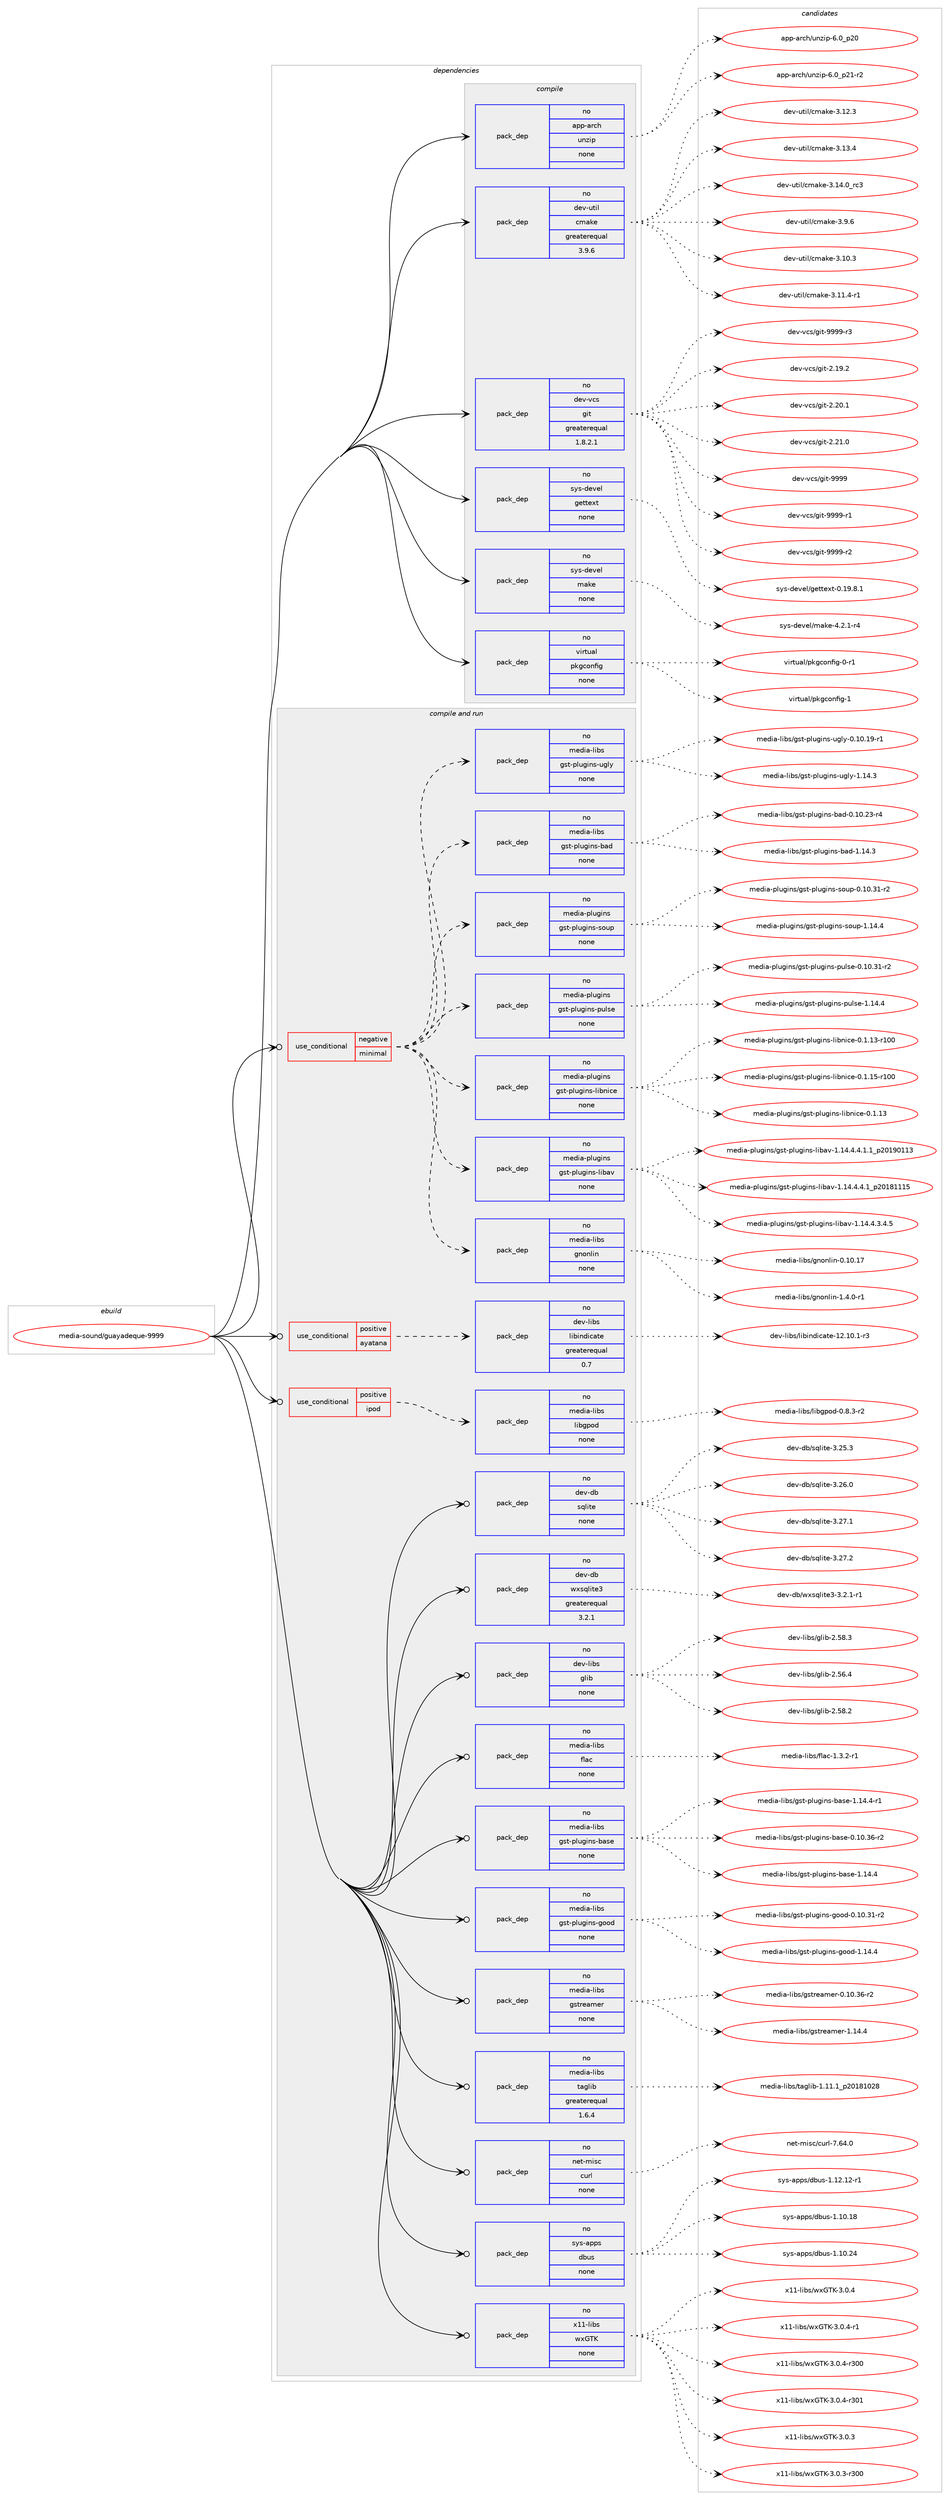 digraph prolog {

# *************
# Graph options
# *************

newrank=true;
concentrate=true;
compound=true;
graph [rankdir=LR,fontname=Helvetica,fontsize=10,ranksep=1.5];#, ranksep=2.5, nodesep=0.2];
edge  [arrowhead=vee];
node  [fontname=Helvetica,fontsize=10];

# **********
# The ebuild
# **********

subgraph cluster_leftcol {
color=gray;
rank=same;
label=<<i>ebuild</i>>;
id [label="media-sound/guayadeque-9999", color=red, width=4, href="../media-sound/guayadeque-9999.svg"];
}

# ****************
# The dependencies
# ****************

subgraph cluster_midcol {
color=gray;
label=<<i>dependencies</i>>;
subgraph cluster_compile {
fillcolor="#eeeeee";
style=filled;
label=<<i>compile</i>>;
subgraph pack1162997 {
dependency1626532 [label=<<TABLE BORDER="0" CELLBORDER="1" CELLSPACING="0" CELLPADDING="4" WIDTH="220"><TR><TD ROWSPAN="6" CELLPADDING="30">pack_dep</TD></TR><TR><TD WIDTH="110">no</TD></TR><TR><TD>app-arch</TD></TR><TR><TD>unzip</TD></TR><TR><TD>none</TD></TR><TR><TD></TD></TR></TABLE>>, shape=none, color=blue];
}
id:e -> dependency1626532:w [weight=20,style="solid",arrowhead="vee"];
subgraph pack1162998 {
dependency1626533 [label=<<TABLE BORDER="0" CELLBORDER="1" CELLSPACING="0" CELLPADDING="4" WIDTH="220"><TR><TD ROWSPAN="6" CELLPADDING="30">pack_dep</TD></TR><TR><TD WIDTH="110">no</TD></TR><TR><TD>dev-util</TD></TR><TR><TD>cmake</TD></TR><TR><TD>greaterequal</TD></TR><TR><TD>3.9.6</TD></TR></TABLE>>, shape=none, color=blue];
}
id:e -> dependency1626533:w [weight=20,style="solid",arrowhead="vee"];
subgraph pack1162999 {
dependency1626534 [label=<<TABLE BORDER="0" CELLBORDER="1" CELLSPACING="0" CELLPADDING="4" WIDTH="220"><TR><TD ROWSPAN="6" CELLPADDING="30">pack_dep</TD></TR><TR><TD WIDTH="110">no</TD></TR><TR><TD>dev-vcs</TD></TR><TR><TD>git</TD></TR><TR><TD>greaterequal</TD></TR><TR><TD>1.8.2.1</TD></TR></TABLE>>, shape=none, color=blue];
}
id:e -> dependency1626534:w [weight=20,style="solid",arrowhead="vee"];
subgraph pack1163000 {
dependency1626535 [label=<<TABLE BORDER="0" CELLBORDER="1" CELLSPACING="0" CELLPADDING="4" WIDTH="220"><TR><TD ROWSPAN="6" CELLPADDING="30">pack_dep</TD></TR><TR><TD WIDTH="110">no</TD></TR><TR><TD>sys-devel</TD></TR><TR><TD>gettext</TD></TR><TR><TD>none</TD></TR><TR><TD></TD></TR></TABLE>>, shape=none, color=blue];
}
id:e -> dependency1626535:w [weight=20,style="solid",arrowhead="vee"];
subgraph pack1163001 {
dependency1626536 [label=<<TABLE BORDER="0" CELLBORDER="1" CELLSPACING="0" CELLPADDING="4" WIDTH="220"><TR><TD ROWSPAN="6" CELLPADDING="30">pack_dep</TD></TR><TR><TD WIDTH="110">no</TD></TR><TR><TD>sys-devel</TD></TR><TR><TD>make</TD></TR><TR><TD>none</TD></TR><TR><TD></TD></TR></TABLE>>, shape=none, color=blue];
}
id:e -> dependency1626536:w [weight=20,style="solid",arrowhead="vee"];
subgraph pack1163002 {
dependency1626537 [label=<<TABLE BORDER="0" CELLBORDER="1" CELLSPACING="0" CELLPADDING="4" WIDTH="220"><TR><TD ROWSPAN="6" CELLPADDING="30">pack_dep</TD></TR><TR><TD WIDTH="110">no</TD></TR><TR><TD>virtual</TD></TR><TR><TD>pkgconfig</TD></TR><TR><TD>none</TD></TR><TR><TD></TD></TR></TABLE>>, shape=none, color=blue];
}
id:e -> dependency1626537:w [weight=20,style="solid",arrowhead="vee"];
}
subgraph cluster_compileandrun {
fillcolor="#eeeeee";
style=filled;
label=<<i>compile and run</i>>;
subgraph cond437277 {
dependency1626538 [label=<<TABLE BORDER="0" CELLBORDER="1" CELLSPACING="0" CELLPADDING="4"><TR><TD ROWSPAN="3" CELLPADDING="10">use_conditional</TD></TR><TR><TD>negative</TD></TR><TR><TD>minimal</TD></TR></TABLE>>, shape=none, color=red];
subgraph pack1163003 {
dependency1626539 [label=<<TABLE BORDER="0" CELLBORDER="1" CELLSPACING="0" CELLPADDING="4" WIDTH="220"><TR><TD ROWSPAN="6" CELLPADDING="30">pack_dep</TD></TR><TR><TD WIDTH="110">no</TD></TR><TR><TD>media-libs</TD></TR><TR><TD>gnonlin</TD></TR><TR><TD>none</TD></TR><TR><TD></TD></TR></TABLE>>, shape=none, color=blue];
}
dependency1626538:e -> dependency1626539:w [weight=20,style="dashed",arrowhead="vee"];
subgraph pack1163004 {
dependency1626540 [label=<<TABLE BORDER="0" CELLBORDER="1" CELLSPACING="0" CELLPADDING="4" WIDTH="220"><TR><TD ROWSPAN="6" CELLPADDING="30">pack_dep</TD></TR><TR><TD WIDTH="110">no</TD></TR><TR><TD>media-plugins</TD></TR><TR><TD>gst-plugins-libav</TD></TR><TR><TD>none</TD></TR><TR><TD></TD></TR></TABLE>>, shape=none, color=blue];
}
dependency1626538:e -> dependency1626540:w [weight=20,style="dashed",arrowhead="vee"];
subgraph pack1163005 {
dependency1626541 [label=<<TABLE BORDER="0" CELLBORDER="1" CELLSPACING="0" CELLPADDING="4" WIDTH="220"><TR><TD ROWSPAN="6" CELLPADDING="30">pack_dep</TD></TR><TR><TD WIDTH="110">no</TD></TR><TR><TD>media-plugins</TD></TR><TR><TD>gst-plugins-libnice</TD></TR><TR><TD>none</TD></TR><TR><TD></TD></TR></TABLE>>, shape=none, color=blue];
}
dependency1626538:e -> dependency1626541:w [weight=20,style="dashed",arrowhead="vee"];
subgraph pack1163006 {
dependency1626542 [label=<<TABLE BORDER="0" CELLBORDER="1" CELLSPACING="0" CELLPADDING="4" WIDTH="220"><TR><TD ROWSPAN="6" CELLPADDING="30">pack_dep</TD></TR><TR><TD WIDTH="110">no</TD></TR><TR><TD>media-plugins</TD></TR><TR><TD>gst-plugins-pulse</TD></TR><TR><TD>none</TD></TR><TR><TD></TD></TR></TABLE>>, shape=none, color=blue];
}
dependency1626538:e -> dependency1626542:w [weight=20,style="dashed",arrowhead="vee"];
subgraph pack1163007 {
dependency1626543 [label=<<TABLE BORDER="0" CELLBORDER="1" CELLSPACING="0" CELLPADDING="4" WIDTH="220"><TR><TD ROWSPAN="6" CELLPADDING="30">pack_dep</TD></TR><TR><TD WIDTH="110">no</TD></TR><TR><TD>media-plugins</TD></TR><TR><TD>gst-plugins-soup</TD></TR><TR><TD>none</TD></TR><TR><TD></TD></TR></TABLE>>, shape=none, color=blue];
}
dependency1626538:e -> dependency1626543:w [weight=20,style="dashed",arrowhead="vee"];
subgraph pack1163008 {
dependency1626544 [label=<<TABLE BORDER="0" CELLBORDER="1" CELLSPACING="0" CELLPADDING="4" WIDTH="220"><TR><TD ROWSPAN="6" CELLPADDING="30">pack_dep</TD></TR><TR><TD WIDTH="110">no</TD></TR><TR><TD>media-libs</TD></TR><TR><TD>gst-plugins-bad</TD></TR><TR><TD>none</TD></TR><TR><TD></TD></TR></TABLE>>, shape=none, color=blue];
}
dependency1626538:e -> dependency1626544:w [weight=20,style="dashed",arrowhead="vee"];
subgraph pack1163009 {
dependency1626545 [label=<<TABLE BORDER="0" CELLBORDER="1" CELLSPACING="0" CELLPADDING="4" WIDTH="220"><TR><TD ROWSPAN="6" CELLPADDING="30">pack_dep</TD></TR><TR><TD WIDTH="110">no</TD></TR><TR><TD>media-libs</TD></TR><TR><TD>gst-plugins-ugly</TD></TR><TR><TD>none</TD></TR><TR><TD></TD></TR></TABLE>>, shape=none, color=blue];
}
dependency1626538:e -> dependency1626545:w [weight=20,style="dashed",arrowhead="vee"];
}
id:e -> dependency1626538:w [weight=20,style="solid",arrowhead="odotvee"];
subgraph cond437278 {
dependency1626546 [label=<<TABLE BORDER="0" CELLBORDER="1" CELLSPACING="0" CELLPADDING="4"><TR><TD ROWSPAN="3" CELLPADDING="10">use_conditional</TD></TR><TR><TD>positive</TD></TR><TR><TD>ayatana</TD></TR></TABLE>>, shape=none, color=red];
subgraph pack1163010 {
dependency1626547 [label=<<TABLE BORDER="0" CELLBORDER="1" CELLSPACING="0" CELLPADDING="4" WIDTH="220"><TR><TD ROWSPAN="6" CELLPADDING="30">pack_dep</TD></TR><TR><TD WIDTH="110">no</TD></TR><TR><TD>dev-libs</TD></TR><TR><TD>libindicate</TD></TR><TR><TD>greaterequal</TD></TR><TR><TD>0.7</TD></TR></TABLE>>, shape=none, color=blue];
}
dependency1626546:e -> dependency1626547:w [weight=20,style="dashed",arrowhead="vee"];
}
id:e -> dependency1626546:w [weight=20,style="solid",arrowhead="odotvee"];
subgraph cond437279 {
dependency1626548 [label=<<TABLE BORDER="0" CELLBORDER="1" CELLSPACING="0" CELLPADDING="4"><TR><TD ROWSPAN="3" CELLPADDING="10">use_conditional</TD></TR><TR><TD>positive</TD></TR><TR><TD>ipod</TD></TR></TABLE>>, shape=none, color=red];
subgraph pack1163011 {
dependency1626549 [label=<<TABLE BORDER="0" CELLBORDER="1" CELLSPACING="0" CELLPADDING="4" WIDTH="220"><TR><TD ROWSPAN="6" CELLPADDING="30">pack_dep</TD></TR><TR><TD WIDTH="110">no</TD></TR><TR><TD>media-libs</TD></TR><TR><TD>libgpod</TD></TR><TR><TD>none</TD></TR><TR><TD></TD></TR></TABLE>>, shape=none, color=blue];
}
dependency1626548:e -> dependency1626549:w [weight=20,style="dashed",arrowhead="vee"];
}
id:e -> dependency1626548:w [weight=20,style="solid",arrowhead="odotvee"];
subgraph pack1163012 {
dependency1626550 [label=<<TABLE BORDER="0" CELLBORDER="1" CELLSPACING="0" CELLPADDING="4" WIDTH="220"><TR><TD ROWSPAN="6" CELLPADDING="30">pack_dep</TD></TR><TR><TD WIDTH="110">no</TD></TR><TR><TD>dev-db</TD></TR><TR><TD>sqlite</TD></TR><TR><TD>none</TD></TR><TR><TD></TD></TR></TABLE>>, shape=none, color=blue];
}
id:e -> dependency1626550:w [weight=20,style="solid",arrowhead="odotvee"];
subgraph pack1163013 {
dependency1626551 [label=<<TABLE BORDER="0" CELLBORDER="1" CELLSPACING="0" CELLPADDING="4" WIDTH="220"><TR><TD ROWSPAN="6" CELLPADDING="30">pack_dep</TD></TR><TR><TD WIDTH="110">no</TD></TR><TR><TD>dev-db</TD></TR><TR><TD>wxsqlite3</TD></TR><TR><TD>greaterequal</TD></TR><TR><TD>3.2.1</TD></TR></TABLE>>, shape=none, color=blue];
}
id:e -> dependency1626551:w [weight=20,style="solid",arrowhead="odotvee"];
subgraph pack1163014 {
dependency1626552 [label=<<TABLE BORDER="0" CELLBORDER="1" CELLSPACING="0" CELLPADDING="4" WIDTH="220"><TR><TD ROWSPAN="6" CELLPADDING="30">pack_dep</TD></TR><TR><TD WIDTH="110">no</TD></TR><TR><TD>dev-libs</TD></TR><TR><TD>glib</TD></TR><TR><TD>none</TD></TR><TR><TD></TD></TR></TABLE>>, shape=none, color=blue];
}
id:e -> dependency1626552:w [weight=20,style="solid",arrowhead="odotvee"];
subgraph pack1163015 {
dependency1626553 [label=<<TABLE BORDER="0" CELLBORDER="1" CELLSPACING="0" CELLPADDING="4" WIDTH="220"><TR><TD ROWSPAN="6" CELLPADDING="30">pack_dep</TD></TR><TR><TD WIDTH="110">no</TD></TR><TR><TD>media-libs</TD></TR><TR><TD>flac</TD></TR><TR><TD>none</TD></TR><TR><TD></TD></TR></TABLE>>, shape=none, color=blue];
}
id:e -> dependency1626553:w [weight=20,style="solid",arrowhead="odotvee"];
subgraph pack1163016 {
dependency1626554 [label=<<TABLE BORDER="0" CELLBORDER="1" CELLSPACING="0" CELLPADDING="4" WIDTH="220"><TR><TD ROWSPAN="6" CELLPADDING="30">pack_dep</TD></TR><TR><TD WIDTH="110">no</TD></TR><TR><TD>media-libs</TD></TR><TR><TD>gst-plugins-base</TD></TR><TR><TD>none</TD></TR><TR><TD></TD></TR></TABLE>>, shape=none, color=blue];
}
id:e -> dependency1626554:w [weight=20,style="solid",arrowhead="odotvee"];
subgraph pack1163017 {
dependency1626555 [label=<<TABLE BORDER="0" CELLBORDER="1" CELLSPACING="0" CELLPADDING="4" WIDTH="220"><TR><TD ROWSPAN="6" CELLPADDING="30">pack_dep</TD></TR><TR><TD WIDTH="110">no</TD></TR><TR><TD>media-libs</TD></TR><TR><TD>gst-plugins-good</TD></TR><TR><TD>none</TD></TR><TR><TD></TD></TR></TABLE>>, shape=none, color=blue];
}
id:e -> dependency1626555:w [weight=20,style="solid",arrowhead="odotvee"];
subgraph pack1163018 {
dependency1626556 [label=<<TABLE BORDER="0" CELLBORDER="1" CELLSPACING="0" CELLPADDING="4" WIDTH="220"><TR><TD ROWSPAN="6" CELLPADDING="30">pack_dep</TD></TR><TR><TD WIDTH="110">no</TD></TR><TR><TD>media-libs</TD></TR><TR><TD>gstreamer</TD></TR><TR><TD>none</TD></TR><TR><TD></TD></TR></TABLE>>, shape=none, color=blue];
}
id:e -> dependency1626556:w [weight=20,style="solid",arrowhead="odotvee"];
subgraph pack1163019 {
dependency1626557 [label=<<TABLE BORDER="0" CELLBORDER="1" CELLSPACING="0" CELLPADDING="4" WIDTH="220"><TR><TD ROWSPAN="6" CELLPADDING="30">pack_dep</TD></TR><TR><TD WIDTH="110">no</TD></TR><TR><TD>media-libs</TD></TR><TR><TD>taglib</TD></TR><TR><TD>greaterequal</TD></TR><TR><TD>1.6.4</TD></TR></TABLE>>, shape=none, color=blue];
}
id:e -> dependency1626557:w [weight=20,style="solid",arrowhead="odotvee"];
subgraph pack1163020 {
dependency1626558 [label=<<TABLE BORDER="0" CELLBORDER="1" CELLSPACING="0" CELLPADDING="4" WIDTH="220"><TR><TD ROWSPAN="6" CELLPADDING="30">pack_dep</TD></TR><TR><TD WIDTH="110">no</TD></TR><TR><TD>net-misc</TD></TR><TR><TD>curl</TD></TR><TR><TD>none</TD></TR><TR><TD></TD></TR></TABLE>>, shape=none, color=blue];
}
id:e -> dependency1626558:w [weight=20,style="solid",arrowhead="odotvee"];
subgraph pack1163021 {
dependency1626559 [label=<<TABLE BORDER="0" CELLBORDER="1" CELLSPACING="0" CELLPADDING="4" WIDTH="220"><TR><TD ROWSPAN="6" CELLPADDING="30">pack_dep</TD></TR><TR><TD WIDTH="110">no</TD></TR><TR><TD>sys-apps</TD></TR><TR><TD>dbus</TD></TR><TR><TD>none</TD></TR><TR><TD></TD></TR></TABLE>>, shape=none, color=blue];
}
id:e -> dependency1626559:w [weight=20,style="solid",arrowhead="odotvee"];
subgraph pack1163022 {
dependency1626560 [label=<<TABLE BORDER="0" CELLBORDER="1" CELLSPACING="0" CELLPADDING="4" WIDTH="220"><TR><TD ROWSPAN="6" CELLPADDING="30">pack_dep</TD></TR><TR><TD WIDTH="110">no</TD></TR><TR><TD>x11-libs</TD></TR><TR><TD>wxGTK</TD></TR><TR><TD>none</TD></TR><TR><TD></TD></TR></TABLE>>, shape=none, color=blue];
}
id:e -> dependency1626560:w [weight=20,style="solid",arrowhead="odotvee"];
}
subgraph cluster_run {
fillcolor="#eeeeee";
style=filled;
label=<<i>run</i>>;
}
}

# **************
# The candidates
# **************

subgraph cluster_choices {
rank=same;
color=gray;
label=<<i>candidates</i>>;

subgraph choice1162997 {
color=black;
nodesep=1;
choice971121124597114991044711711012210511245544648951125048 [label="app-arch/unzip-6.0_p20", color=red, width=4,href="../app-arch/unzip-6.0_p20.svg"];
choice9711211245971149910447117110122105112455446489511250494511450 [label="app-arch/unzip-6.0_p21-r2", color=red, width=4,href="../app-arch/unzip-6.0_p21-r2.svg"];
dependency1626532:e -> choice971121124597114991044711711012210511245544648951125048:w [style=dotted,weight="100"];
dependency1626532:e -> choice9711211245971149910447117110122105112455446489511250494511450:w [style=dotted,weight="100"];
}
subgraph choice1162998 {
color=black;
nodesep=1;
choice1001011184511711610510847991099710710145514649484651 [label="dev-util/cmake-3.10.3", color=red, width=4,href="../dev-util/cmake-3.10.3.svg"];
choice10010111845117116105108479910997107101455146494946524511449 [label="dev-util/cmake-3.11.4-r1", color=red, width=4,href="../dev-util/cmake-3.11.4-r1.svg"];
choice1001011184511711610510847991099710710145514649504651 [label="dev-util/cmake-3.12.3", color=red, width=4,href="../dev-util/cmake-3.12.3.svg"];
choice1001011184511711610510847991099710710145514649514652 [label="dev-util/cmake-3.13.4", color=red, width=4,href="../dev-util/cmake-3.13.4.svg"];
choice1001011184511711610510847991099710710145514649524648951149951 [label="dev-util/cmake-3.14.0_rc3", color=red, width=4,href="../dev-util/cmake-3.14.0_rc3.svg"];
choice10010111845117116105108479910997107101455146574654 [label="dev-util/cmake-3.9.6", color=red, width=4,href="../dev-util/cmake-3.9.6.svg"];
dependency1626533:e -> choice1001011184511711610510847991099710710145514649484651:w [style=dotted,weight="100"];
dependency1626533:e -> choice10010111845117116105108479910997107101455146494946524511449:w [style=dotted,weight="100"];
dependency1626533:e -> choice1001011184511711610510847991099710710145514649504651:w [style=dotted,weight="100"];
dependency1626533:e -> choice1001011184511711610510847991099710710145514649514652:w [style=dotted,weight="100"];
dependency1626533:e -> choice1001011184511711610510847991099710710145514649524648951149951:w [style=dotted,weight="100"];
dependency1626533:e -> choice10010111845117116105108479910997107101455146574654:w [style=dotted,weight="100"];
}
subgraph choice1162999 {
color=black;
nodesep=1;
choice10010111845118991154710310511645504649574650 [label="dev-vcs/git-2.19.2", color=red, width=4,href="../dev-vcs/git-2.19.2.svg"];
choice10010111845118991154710310511645504650484649 [label="dev-vcs/git-2.20.1", color=red, width=4,href="../dev-vcs/git-2.20.1.svg"];
choice10010111845118991154710310511645504650494648 [label="dev-vcs/git-2.21.0", color=red, width=4,href="../dev-vcs/git-2.21.0.svg"];
choice1001011184511899115471031051164557575757 [label="dev-vcs/git-9999", color=red, width=4,href="../dev-vcs/git-9999.svg"];
choice10010111845118991154710310511645575757574511449 [label="dev-vcs/git-9999-r1", color=red, width=4,href="../dev-vcs/git-9999-r1.svg"];
choice10010111845118991154710310511645575757574511450 [label="dev-vcs/git-9999-r2", color=red, width=4,href="../dev-vcs/git-9999-r2.svg"];
choice10010111845118991154710310511645575757574511451 [label="dev-vcs/git-9999-r3", color=red, width=4,href="../dev-vcs/git-9999-r3.svg"];
dependency1626534:e -> choice10010111845118991154710310511645504649574650:w [style=dotted,weight="100"];
dependency1626534:e -> choice10010111845118991154710310511645504650484649:w [style=dotted,weight="100"];
dependency1626534:e -> choice10010111845118991154710310511645504650494648:w [style=dotted,weight="100"];
dependency1626534:e -> choice1001011184511899115471031051164557575757:w [style=dotted,weight="100"];
dependency1626534:e -> choice10010111845118991154710310511645575757574511449:w [style=dotted,weight="100"];
dependency1626534:e -> choice10010111845118991154710310511645575757574511450:w [style=dotted,weight="100"];
dependency1626534:e -> choice10010111845118991154710310511645575757574511451:w [style=dotted,weight="100"];
}
subgraph choice1163000 {
color=black;
nodesep=1;
choice1151211154510010111810110847103101116116101120116454846495746564649 [label="sys-devel/gettext-0.19.8.1", color=red, width=4,href="../sys-devel/gettext-0.19.8.1.svg"];
dependency1626535:e -> choice1151211154510010111810110847103101116116101120116454846495746564649:w [style=dotted,weight="100"];
}
subgraph choice1163001 {
color=black;
nodesep=1;
choice1151211154510010111810110847109971071014552465046494511452 [label="sys-devel/make-4.2.1-r4", color=red, width=4,href="../sys-devel/make-4.2.1-r4.svg"];
dependency1626536:e -> choice1151211154510010111810110847109971071014552465046494511452:w [style=dotted,weight="100"];
}
subgraph choice1163002 {
color=black;
nodesep=1;
choice11810511411611797108471121071039911111010210510345484511449 [label="virtual/pkgconfig-0-r1", color=red, width=4,href="../virtual/pkgconfig-0-r1.svg"];
choice1181051141161179710847112107103991111101021051034549 [label="virtual/pkgconfig-1", color=red, width=4,href="../virtual/pkgconfig-1.svg"];
dependency1626537:e -> choice11810511411611797108471121071039911111010210510345484511449:w [style=dotted,weight="100"];
dependency1626537:e -> choice1181051141161179710847112107103991111101021051034549:w [style=dotted,weight="100"];
}
subgraph choice1163003 {
color=black;
nodesep=1;
choice109101100105974510810598115471031101111101081051104548464948464955 [label="media-libs/gnonlin-0.10.17", color=red, width=4,href="../media-libs/gnonlin-0.10.17.svg"];
choice109101100105974510810598115471031101111101081051104549465246484511449 [label="media-libs/gnonlin-1.4.0-r1", color=red, width=4,href="../media-libs/gnonlin-1.4.0-r1.svg"];
dependency1626539:e -> choice109101100105974510810598115471031101111101081051104548464948464955:w [style=dotted,weight="100"];
dependency1626539:e -> choice109101100105974510810598115471031101111101081051104549465246484511449:w [style=dotted,weight="100"];
}
subgraph choice1163004 {
color=black;
nodesep=1;
choice1091011001059745112108117103105110115471031151164511210811710310511011545108105989711845494649524652465146524653 [label="media-plugins/gst-plugins-libav-1.14.4.3.4.5", color=red, width=4,href="../media-plugins/gst-plugins-libav-1.14.4.3.4.5.svg"];
choice1091011001059745112108117103105110115471031151164511210811710310511011545108105989711845494649524652465246494649951125048495748494951 [label="media-plugins/gst-plugins-libav-1.14.4.4.1.1_p20190113", color=red, width=4,href="../media-plugins/gst-plugins-libav-1.14.4.4.1.1_p20190113.svg"];
choice109101100105974511210811710310511011547103115116451121081171031051101154510810598971184549464952465246524649951125048495649494953 [label="media-plugins/gst-plugins-libav-1.14.4.4.1_p20181115", color=red, width=4,href="../media-plugins/gst-plugins-libav-1.14.4.4.1_p20181115.svg"];
dependency1626540:e -> choice1091011001059745112108117103105110115471031151164511210811710310511011545108105989711845494649524652465146524653:w [style=dotted,weight="100"];
dependency1626540:e -> choice1091011001059745112108117103105110115471031151164511210811710310511011545108105989711845494649524652465246494649951125048495748494951:w [style=dotted,weight="100"];
dependency1626540:e -> choice109101100105974511210811710310511011547103115116451121081171031051101154510810598971184549464952465246524649951125048495649494953:w [style=dotted,weight="100"];
}
subgraph choice1163005 {
color=black;
nodesep=1;
choice1091011001059745112108117103105110115471031151164511210811710310511011545108105981101059910145484649464951 [label="media-plugins/gst-plugins-libnice-0.1.13", color=red, width=4,href="../media-plugins/gst-plugins-libnice-0.1.13.svg"];
choice109101100105974511210811710310511011547103115116451121081171031051101154510810598110105991014548464946495145114494848 [label="media-plugins/gst-plugins-libnice-0.1.13-r100", color=red, width=4,href="../media-plugins/gst-plugins-libnice-0.1.13-r100.svg"];
choice109101100105974511210811710310511011547103115116451121081171031051101154510810598110105991014548464946495345114494848 [label="media-plugins/gst-plugins-libnice-0.1.15-r100", color=red, width=4,href="../media-plugins/gst-plugins-libnice-0.1.15-r100.svg"];
dependency1626541:e -> choice1091011001059745112108117103105110115471031151164511210811710310511011545108105981101059910145484649464951:w [style=dotted,weight="100"];
dependency1626541:e -> choice109101100105974511210811710310511011547103115116451121081171031051101154510810598110105991014548464946495145114494848:w [style=dotted,weight="100"];
dependency1626541:e -> choice109101100105974511210811710310511011547103115116451121081171031051101154510810598110105991014548464946495345114494848:w [style=dotted,weight="100"];
}
subgraph choice1163006 {
color=black;
nodesep=1;
choice109101100105974511210811710310511011547103115116451121081171031051101154511211710811510145484649484651494511450 [label="media-plugins/gst-plugins-pulse-0.10.31-r2", color=red, width=4,href="../media-plugins/gst-plugins-pulse-0.10.31-r2.svg"];
choice109101100105974511210811710310511011547103115116451121081171031051101154511211710811510145494649524652 [label="media-plugins/gst-plugins-pulse-1.14.4", color=red, width=4,href="../media-plugins/gst-plugins-pulse-1.14.4.svg"];
dependency1626542:e -> choice109101100105974511210811710310511011547103115116451121081171031051101154511211710811510145484649484651494511450:w [style=dotted,weight="100"];
dependency1626542:e -> choice109101100105974511210811710310511011547103115116451121081171031051101154511211710811510145494649524652:w [style=dotted,weight="100"];
}
subgraph choice1163007 {
color=black;
nodesep=1;
choice109101100105974511210811710310511011547103115116451121081171031051101154511511111711245484649484651494511450 [label="media-plugins/gst-plugins-soup-0.10.31-r2", color=red, width=4,href="../media-plugins/gst-plugins-soup-0.10.31-r2.svg"];
choice109101100105974511210811710310511011547103115116451121081171031051101154511511111711245494649524652 [label="media-plugins/gst-plugins-soup-1.14.4", color=red, width=4,href="../media-plugins/gst-plugins-soup-1.14.4.svg"];
dependency1626543:e -> choice109101100105974511210811710310511011547103115116451121081171031051101154511511111711245484649484651494511450:w [style=dotted,weight="100"];
dependency1626543:e -> choice109101100105974511210811710310511011547103115116451121081171031051101154511511111711245494649524652:w [style=dotted,weight="100"];
}
subgraph choice1163008 {
color=black;
nodesep=1;
choice109101100105974510810598115471031151164511210811710310511011545989710045484649484650514511452 [label="media-libs/gst-plugins-bad-0.10.23-r4", color=red, width=4,href="../media-libs/gst-plugins-bad-0.10.23-r4.svg"];
choice109101100105974510810598115471031151164511210811710310511011545989710045494649524651 [label="media-libs/gst-plugins-bad-1.14.3", color=red, width=4,href="../media-libs/gst-plugins-bad-1.14.3.svg"];
dependency1626544:e -> choice109101100105974510810598115471031151164511210811710310511011545989710045484649484650514511452:w [style=dotted,weight="100"];
dependency1626544:e -> choice109101100105974510810598115471031151164511210811710310511011545989710045494649524651:w [style=dotted,weight="100"];
}
subgraph choice1163009 {
color=black;
nodesep=1;
choice10910110010597451081059811547103115116451121081171031051101154511710310812145484649484649574511449 [label="media-libs/gst-plugins-ugly-0.10.19-r1", color=red, width=4,href="../media-libs/gst-plugins-ugly-0.10.19-r1.svg"];
choice10910110010597451081059811547103115116451121081171031051101154511710310812145494649524651 [label="media-libs/gst-plugins-ugly-1.14.3", color=red, width=4,href="../media-libs/gst-plugins-ugly-1.14.3.svg"];
dependency1626545:e -> choice10910110010597451081059811547103115116451121081171031051101154511710310812145484649484649574511449:w [style=dotted,weight="100"];
dependency1626545:e -> choice10910110010597451081059811547103115116451121081171031051101154511710310812145494649524651:w [style=dotted,weight="100"];
}
subgraph choice1163010 {
color=black;
nodesep=1;
choice10010111845108105981154710810598105110100105999711610145495046494846494511451 [label="dev-libs/libindicate-12.10.1-r3", color=red, width=4,href="../dev-libs/libindicate-12.10.1-r3.svg"];
dependency1626547:e -> choice10010111845108105981154710810598105110100105999711610145495046494846494511451:w [style=dotted,weight="100"];
}
subgraph choice1163011 {
color=black;
nodesep=1;
choice10910110010597451081059811547108105981031121111004548465646514511450 [label="media-libs/libgpod-0.8.3-r2", color=red, width=4,href="../media-libs/libgpod-0.8.3-r2.svg"];
dependency1626549:e -> choice10910110010597451081059811547108105981031121111004548465646514511450:w [style=dotted,weight="100"];
}
subgraph choice1163012 {
color=black;
nodesep=1;
choice10010111845100984711511310810511610145514650534651 [label="dev-db/sqlite-3.25.3", color=red, width=4,href="../dev-db/sqlite-3.25.3.svg"];
choice10010111845100984711511310810511610145514650544648 [label="dev-db/sqlite-3.26.0", color=red, width=4,href="../dev-db/sqlite-3.26.0.svg"];
choice10010111845100984711511310810511610145514650554649 [label="dev-db/sqlite-3.27.1", color=red, width=4,href="../dev-db/sqlite-3.27.1.svg"];
choice10010111845100984711511310810511610145514650554650 [label="dev-db/sqlite-3.27.2", color=red, width=4,href="../dev-db/sqlite-3.27.2.svg"];
dependency1626550:e -> choice10010111845100984711511310810511610145514650534651:w [style=dotted,weight="100"];
dependency1626550:e -> choice10010111845100984711511310810511610145514650544648:w [style=dotted,weight="100"];
dependency1626550:e -> choice10010111845100984711511310810511610145514650554649:w [style=dotted,weight="100"];
dependency1626550:e -> choice10010111845100984711511310810511610145514650554650:w [style=dotted,weight="100"];
}
subgraph choice1163013 {
color=black;
nodesep=1;
choice100101118451009847119120115113108105116101514551465046494511449 [label="dev-db/wxsqlite3-3.2.1-r1", color=red, width=4,href="../dev-db/wxsqlite3-3.2.1-r1.svg"];
dependency1626551:e -> choice100101118451009847119120115113108105116101514551465046494511449:w [style=dotted,weight="100"];
}
subgraph choice1163014 {
color=black;
nodesep=1;
choice1001011184510810598115471031081059845504653544652 [label="dev-libs/glib-2.56.4", color=red, width=4,href="../dev-libs/glib-2.56.4.svg"];
choice1001011184510810598115471031081059845504653564650 [label="dev-libs/glib-2.58.2", color=red, width=4,href="../dev-libs/glib-2.58.2.svg"];
choice1001011184510810598115471031081059845504653564651 [label="dev-libs/glib-2.58.3", color=red, width=4,href="../dev-libs/glib-2.58.3.svg"];
dependency1626552:e -> choice1001011184510810598115471031081059845504653544652:w [style=dotted,weight="100"];
dependency1626552:e -> choice1001011184510810598115471031081059845504653564650:w [style=dotted,weight="100"];
dependency1626552:e -> choice1001011184510810598115471031081059845504653564651:w [style=dotted,weight="100"];
}
subgraph choice1163015 {
color=black;
nodesep=1;
choice1091011001059745108105981154710210897994549465146504511449 [label="media-libs/flac-1.3.2-r1", color=red, width=4,href="../media-libs/flac-1.3.2-r1.svg"];
dependency1626553:e -> choice1091011001059745108105981154710210897994549465146504511449:w [style=dotted,weight="100"];
}
subgraph choice1163016 {
color=black;
nodesep=1;
choice109101100105974510810598115471031151164511210811710310511011545989711510145484649484651544511450 [label="media-libs/gst-plugins-base-0.10.36-r2", color=red, width=4,href="../media-libs/gst-plugins-base-0.10.36-r2.svg"];
choice109101100105974510810598115471031151164511210811710310511011545989711510145494649524652 [label="media-libs/gst-plugins-base-1.14.4", color=red, width=4,href="../media-libs/gst-plugins-base-1.14.4.svg"];
choice1091011001059745108105981154710311511645112108117103105110115459897115101454946495246524511449 [label="media-libs/gst-plugins-base-1.14.4-r1", color=red, width=4,href="../media-libs/gst-plugins-base-1.14.4-r1.svg"];
dependency1626554:e -> choice109101100105974510810598115471031151164511210811710310511011545989711510145484649484651544511450:w [style=dotted,weight="100"];
dependency1626554:e -> choice109101100105974510810598115471031151164511210811710310511011545989711510145494649524652:w [style=dotted,weight="100"];
dependency1626554:e -> choice1091011001059745108105981154710311511645112108117103105110115459897115101454946495246524511449:w [style=dotted,weight="100"];
}
subgraph choice1163017 {
color=black;
nodesep=1;
choice10910110010597451081059811547103115116451121081171031051101154510311111110045484649484651494511450 [label="media-libs/gst-plugins-good-0.10.31-r2", color=red, width=4,href="../media-libs/gst-plugins-good-0.10.31-r2.svg"];
choice10910110010597451081059811547103115116451121081171031051101154510311111110045494649524652 [label="media-libs/gst-plugins-good-1.14.4", color=red, width=4,href="../media-libs/gst-plugins-good-1.14.4.svg"];
dependency1626555:e -> choice10910110010597451081059811547103115116451121081171031051101154510311111110045484649484651494511450:w [style=dotted,weight="100"];
dependency1626555:e -> choice10910110010597451081059811547103115116451121081171031051101154510311111110045494649524652:w [style=dotted,weight="100"];
}
subgraph choice1163018 {
color=black;
nodesep=1;
choice109101100105974510810598115471031151161141019710910111445484649484651544511450 [label="media-libs/gstreamer-0.10.36-r2", color=red, width=4,href="../media-libs/gstreamer-0.10.36-r2.svg"];
choice109101100105974510810598115471031151161141019710910111445494649524652 [label="media-libs/gstreamer-1.14.4", color=red, width=4,href="../media-libs/gstreamer-1.14.4.svg"];
dependency1626556:e -> choice109101100105974510810598115471031151161141019710910111445484649484651544511450:w [style=dotted,weight="100"];
dependency1626556:e -> choice109101100105974510810598115471031151161141019710910111445494649524652:w [style=dotted,weight="100"];
}
subgraph choice1163019 {
color=black;
nodesep=1;
choice10910110010597451081059811547116971031081059845494649494649951125048495649485056 [label="media-libs/taglib-1.11.1_p20181028", color=red, width=4,href="../media-libs/taglib-1.11.1_p20181028.svg"];
dependency1626557:e -> choice10910110010597451081059811547116971031081059845494649494649951125048495649485056:w [style=dotted,weight="100"];
}
subgraph choice1163020 {
color=black;
nodesep=1;
choice1101011164510910511599479911711410845554654524648 [label="net-misc/curl-7.64.0", color=red, width=4,href="../net-misc/curl-7.64.0.svg"];
dependency1626558:e -> choice1101011164510910511599479911711410845554654524648:w [style=dotted,weight="100"];
}
subgraph choice1163021 {
color=black;
nodesep=1;
choice115121115459711211211547100981171154549464948464956 [label="sys-apps/dbus-1.10.18", color=red, width=4,href="../sys-apps/dbus-1.10.18.svg"];
choice115121115459711211211547100981171154549464948465052 [label="sys-apps/dbus-1.10.24", color=red, width=4,href="../sys-apps/dbus-1.10.24.svg"];
choice1151211154597112112115471009811711545494649504649504511449 [label="sys-apps/dbus-1.12.12-r1", color=red, width=4,href="../sys-apps/dbus-1.12.12-r1.svg"];
dependency1626559:e -> choice115121115459711211211547100981171154549464948464956:w [style=dotted,weight="100"];
dependency1626559:e -> choice115121115459711211211547100981171154549464948465052:w [style=dotted,weight="100"];
dependency1626559:e -> choice1151211154597112112115471009811711545494649504649504511449:w [style=dotted,weight="100"];
}
subgraph choice1163022 {
color=black;
nodesep=1;
choice1204949451081059811547119120718475455146484651 [label="x11-libs/wxGTK-3.0.3", color=red, width=4,href="../x11-libs/wxGTK-3.0.3.svg"];
choice120494945108105981154711912071847545514648465145114514848 [label="x11-libs/wxGTK-3.0.3-r300", color=red, width=4,href="../x11-libs/wxGTK-3.0.3-r300.svg"];
choice1204949451081059811547119120718475455146484652 [label="x11-libs/wxGTK-3.0.4", color=red, width=4,href="../x11-libs/wxGTK-3.0.4.svg"];
choice12049494510810598115471191207184754551464846524511449 [label="x11-libs/wxGTK-3.0.4-r1", color=red, width=4,href="../x11-libs/wxGTK-3.0.4-r1.svg"];
choice120494945108105981154711912071847545514648465245114514848 [label="x11-libs/wxGTK-3.0.4-r300", color=red, width=4,href="../x11-libs/wxGTK-3.0.4-r300.svg"];
choice120494945108105981154711912071847545514648465245114514849 [label="x11-libs/wxGTK-3.0.4-r301", color=red, width=4,href="../x11-libs/wxGTK-3.0.4-r301.svg"];
dependency1626560:e -> choice1204949451081059811547119120718475455146484651:w [style=dotted,weight="100"];
dependency1626560:e -> choice120494945108105981154711912071847545514648465145114514848:w [style=dotted,weight="100"];
dependency1626560:e -> choice1204949451081059811547119120718475455146484652:w [style=dotted,weight="100"];
dependency1626560:e -> choice12049494510810598115471191207184754551464846524511449:w [style=dotted,weight="100"];
dependency1626560:e -> choice120494945108105981154711912071847545514648465245114514848:w [style=dotted,weight="100"];
dependency1626560:e -> choice120494945108105981154711912071847545514648465245114514849:w [style=dotted,weight="100"];
}
}

}
